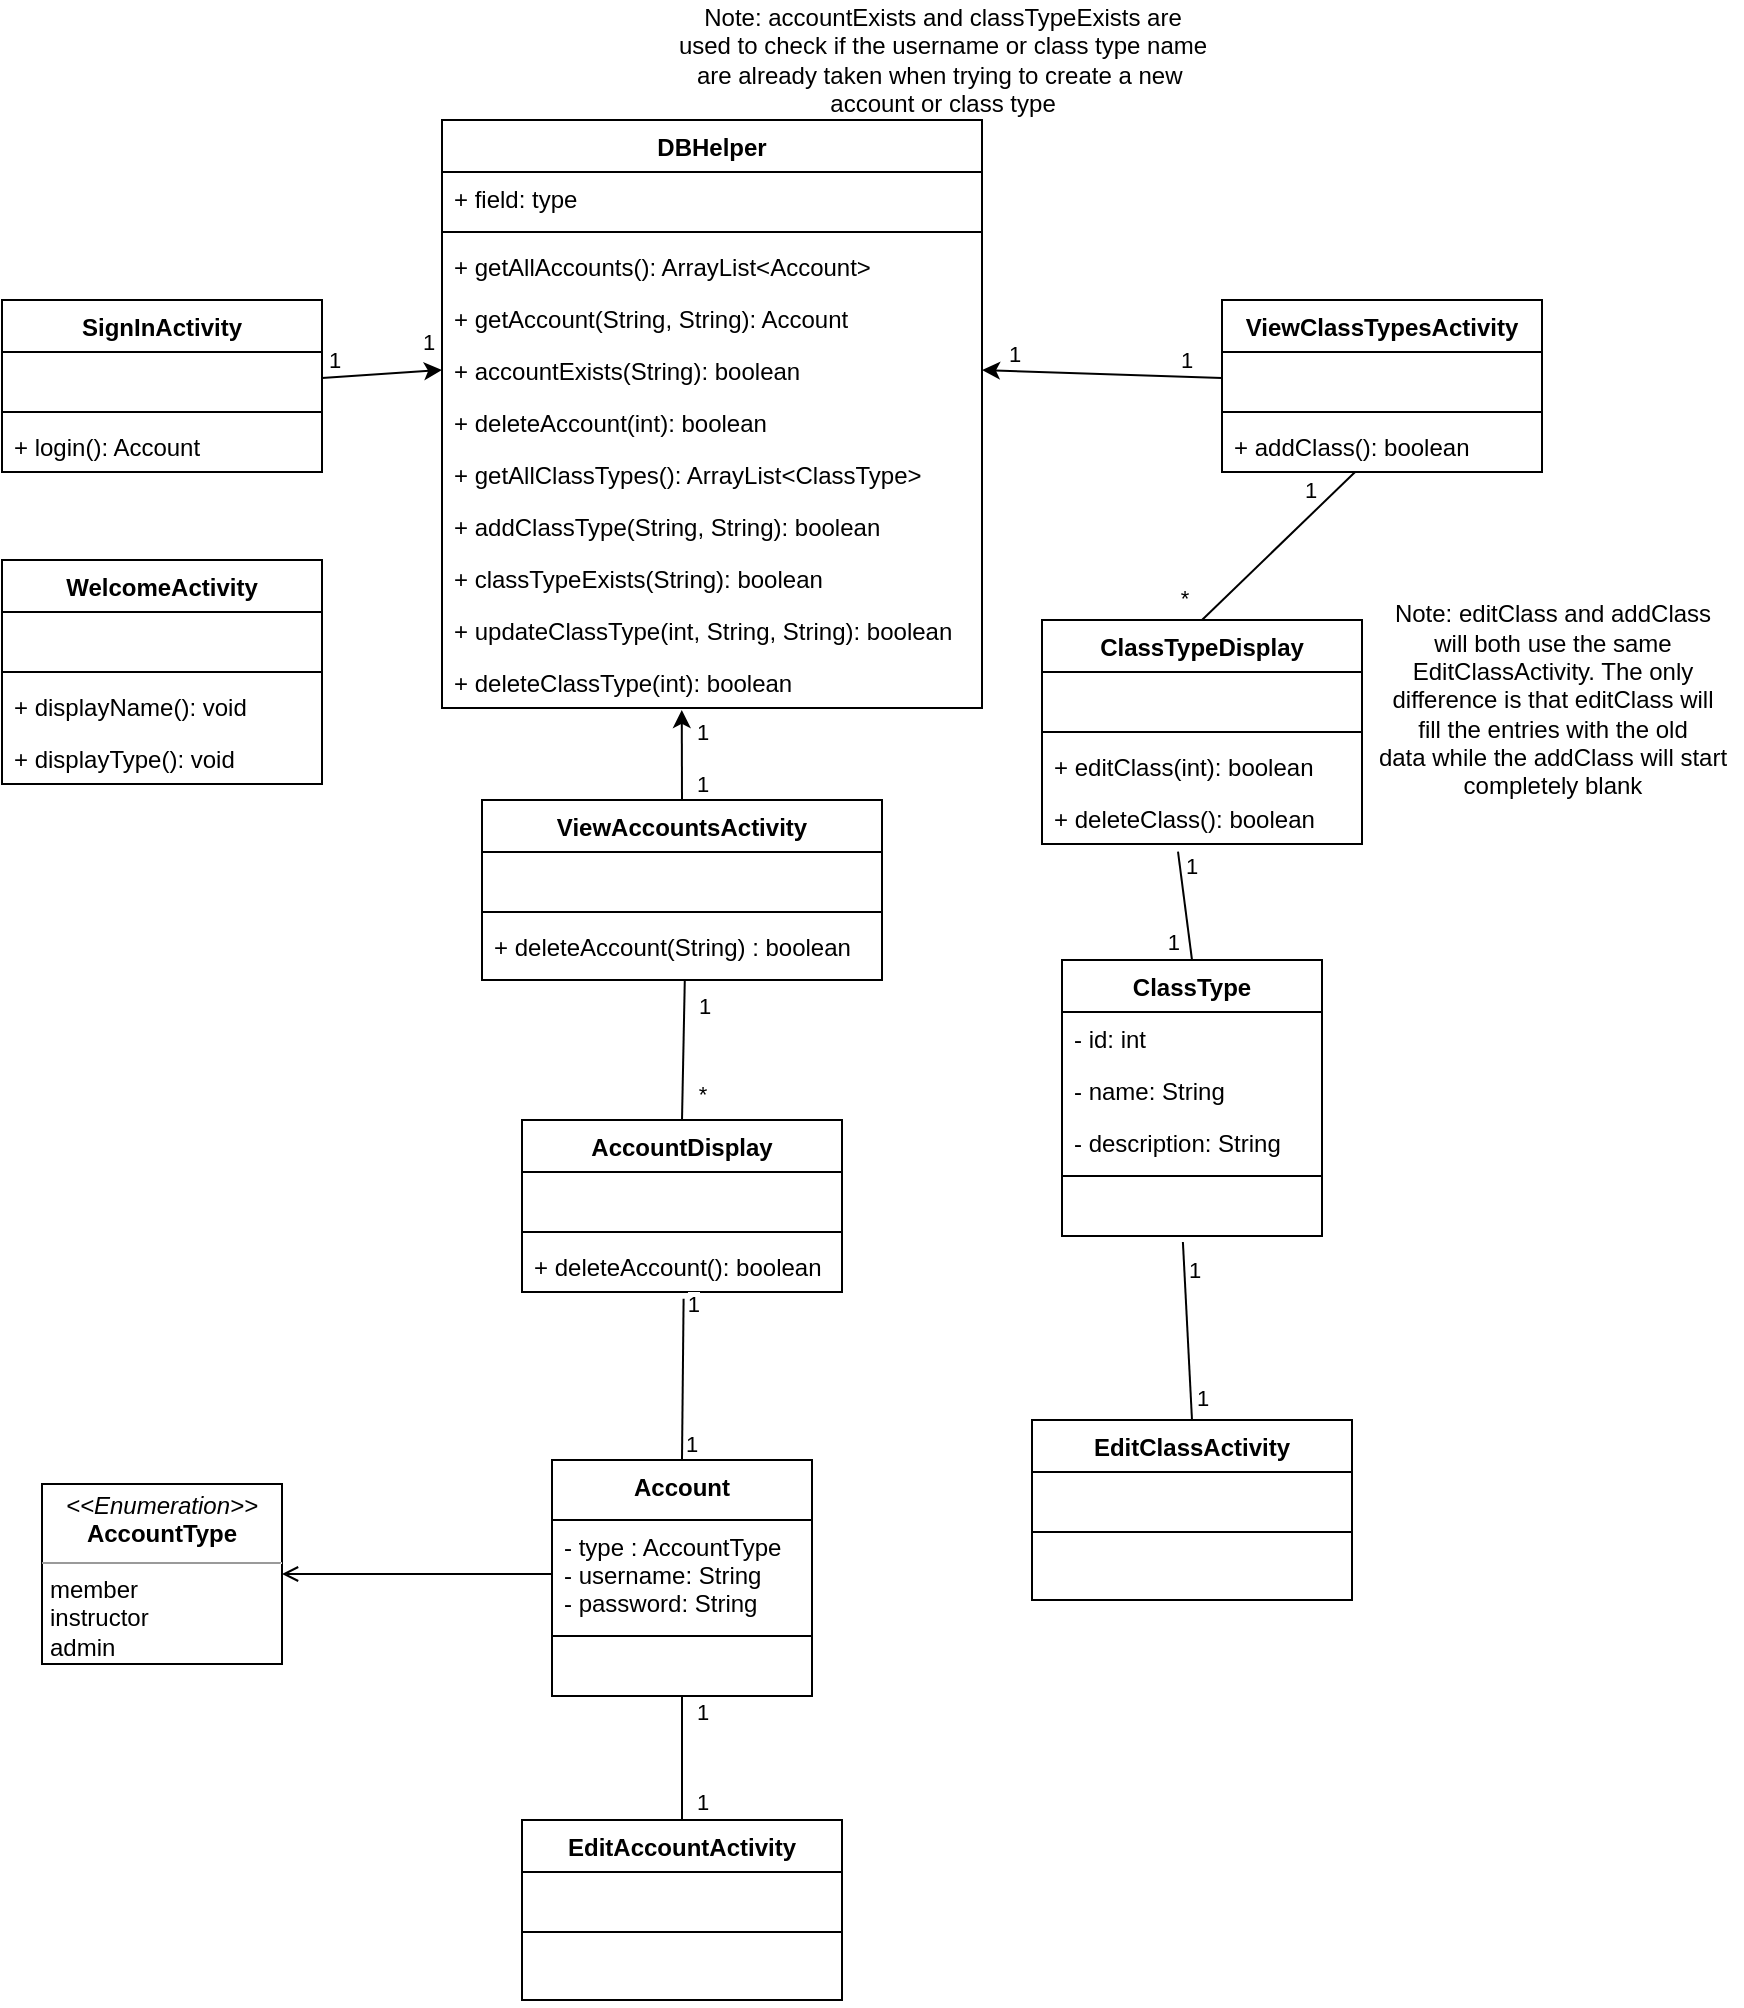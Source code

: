 <mxfile version="15.5.4" type="github">
  <diagram id="r9LukguNuFY0iW474rzD" name="Page-1">
    <mxGraphModel dx="1038" dy="1679" grid="1" gridSize="10" guides="1" tooltips="1" connect="1" arrows="1" fold="1" page="1" pageScale="1" pageWidth="850" pageHeight="1100" math="0" shadow="0">
      <root>
        <mxCell id="0" />
        <mxCell id="1" parent="0" />
        <mxCell id="RkOxDRKPPJf_A49z4Q3d-48" style="rounded=0;orthogonalLoop=1;jettySize=auto;html=1;entryX=0.507;entryY=0.995;entryDx=0;entryDy=0;entryPerimeter=0;endArrow=none;endFill=0;exitX=0.5;exitY=0;exitDx=0;exitDy=0;" parent="1" source="HtyGWESkqgLn1CQG-xKY-3" target="RkOxDRKPPJf_A49z4Q3d-16" edge="1">
          <mxGeometry relative="1" as="geometry">
            <mxPoint x="430" y="410" as="sourcePoint" />
          </mxGeometry>
        </mxCell>
        <mxCell id="RkOxDRKPPJf_A49z4Q3d-49" value="1" style="edgeLabel;html=1;align=center;verticalAlign=middle;resizable=0;points=[];" parent="RkOxDRKPPJf_A49z4Q3d-48" vertex="1" connectable="0">
          <mxGeometry x="0.819" relative="1" as="geometry">
            <mxPoint x="9" y="7" as="offset" />
          </mxGeometry>
        </mxCell>
        <mxCell id="RkOxDRKPPJf_A49z4Q3d-50" value="*" style="edgeLabel;html=1;align=center;verticalAlign=middle;resizable=0;points=[];" parent="RkOxDRKPPJf_A49z4Q3d-48" vertex="1" connectable="0">
          <mxGeometry x="-0.62" relative="1" as="geometry">
            <mxPoint x="9" as="offset" />
          </mxGeometry>
        </mxCell>
        <mxCell id="RkOxDRKPPJf_A49z4Q3d-51" style="rounded=0;orthogonalLoop=1;jettySize=auto;html=1;exitX=0.5;exitY=1;exitDx=0;exitDy=0;entryX=0.5;entryY=0;entryDx=0;entryDy=0;endArrow=none;endFill=0;" parent="1" source="3oLsSBeNxXqcnnfzkrJS-5" target="RkOxDRKPPJf_A49z4Q3d-29" edge="1">
          <mxGeometry relative="1" as="geometry" />
        </mxCell>
        <mxCell id="RkOxDRKPPJf_A49z4Q3d-52" value="1" style="edgeLabel;html=1;align=center;verticalAlign=middle;resizable=0;points=[];" parent="RkOxDRKPPJf_A49z4Q3d-51" vertex="1" connectable="0">
          <mxGeometry x="-0.753" y="-1" relative="1" as="geometry">
            <mxPoint x="11" as="offset" />
          </mxGeometry>
        </mxCell>
        <mxCell id="RkOxDRKPPJf_A49z4Q3d-53" value="1" style="edgeLabel;html=1;align=center;verticalAlign=middle;resizable=0;points=[];" parent="RkOxDRKPPJf_A49z4Q3d-51" vertex="1" connectable="0">
          <mxGeometry x="0.716" relative="1" as="geometry">
            <mxPoint x="10" as="offset" />
          </mxGeometry>
        </mxCell>
        <mxCell id="3oLsSBeNxXqcnnfzkrJS-5" value="Account" style="swimlane;fontStyle=1;align=center;verticalAlign=top;childLayout=stackLayout;horizontal=1;startSize=30;horizontalStack=0;resizeParent=1;resizeParentMax=0;resizeLast=0;collapsible=1;marginBottom=0;" parent="1" vertex="1">
          <mxGeometry x="305" y="610" width="130" height="118" as="geometry" />
        </mxCell>
        <mxCell id="3oLsSBeNxXqcnnfzkrJS-6" value="- type : AccountType&#xa;- username: String&#xa;- password: String" style="text;strokeColor=none;fillColor=none;align=left;verticalAlign=top;spacingLeft=4;spacingRight=4;overflow=hidden;rotatable=0;points=[[0,0.5],[1,0.5]];portConstraint=eastwest;" parent="3oLsSBeNxXqcnnfzkrJS-5" vertex="1">
          <mxGeometry y="30" width="130" height="54" as="geometry" />
        </mxCell>
        <mxCell id="3oLsSBeNxXqcnnfzkrJS-7" value="" style="line;strokeWidth=1;fillColor=none;align=left;verticalAlign=middle;spacingTop=-1;spacingLeft=3;spacingRight=3;rotatable=0;labelPosition=right;points=[];portConstraint=eastwest;" parent="3oLsSBeNxXqcnnfzkrJS-5" vertex="1">
          <mxGeometry y="84" width="130" height="8" as="geometry" />
        </mxCell>
        <mxCell id="3oLsSBeNxXqcnnfzkrJS-8" value=" " style="text;strokeColor=none;fillColor=none;align=left;verticalAlign=top;spacingLeft=4;spacingRight=4;overflow=hidden;rotatable=0;points=[[0,0.5],[1,0.5]];portConstraint=eastwest;" parent="3oLsSBeNxXqcnnfzkrJS-5" vertex="1">
          <mxGeometry y="92" width="130" height="26" as="geometry" />
        </mxCell>
        <mxCell id="3oLsSBeNxXqcnnfzkrJS-14" value="&lt;p style=&quot;margin: 0px ; margin-top: 4px ; text-align: center&quot;&gt;&lt;i&gt;&amp;lt;&amp;lt;Enumeration&amp;gt;&amp;gt;&lt;/i&gt;&lt;br&gt;&lt;b&gt;AccountType&lt;/b&gt;&lt;/p&gt;&lt;hr size=&quot;1&quot;&gt;&lt;p style=&quot;margin: 0px ; margin-left: 4px&quot;&gt;member&lt;/p&gt;&lt;p style=&quot;margin: 0px ; margin-left: 4px&quot;&gt;instructor&lt;/p&gt;&lt;p style=&quot;margin: 0px ; margin-left: 4px&quot;&gt;admin&lt;/p&gt;" style="verticalAlign=top;align=left;overflow=fill;fontSize=12;fontFamily=Helvetica;html=1;" parent="1" vertex="1">
          <mxGeometry x="50" y="622" width="120" height="90" as="geometry" />
        </mxCell>
        <mxCell id="3oLsSBeNxXqcnnfzkrJS-19" value="" style="endArrow=open;html=1;rounded=0;entryX=1;entryY=0.5;entryDx=0;entryDy=0;exitX=0;exitY=0.5;exitDx=0;exitDy=0;endFill=0;" parent="1" source="3oLsSBeNxXqcnnfzkrJS-6" target="3oLsSBeNxXqcnnfzkrJS-14" edge="1">
          <mxGeometry relative="1" as="geometry">
            <mxPoint x="635" y="180" as="sourcePoint" />
            <mxPoint x="730" y="300" as="targetPoint" />
          </mxGeometry>
        </mxCell>
        <mxCell id="RkOxDRKPPJf_A49z4Q3d-1" value="SignInActivity" style="swimlane;fontStyle=1;align=center;verticalAlign=top;childLayout=stackLayout;horizontal=1;startSize=26;horizontalStack=0;resizeParent=1;resizeParentMax=0;resizeLast=0;collapsible=1;marginBottom=0;" parent="1" vertex="1">
          <mxGeometry x="30" y="30" width="160" height="86" as="geometry" />
        </mxCell>
        <mxCell id="RkOxDRKPPJf_A49z4Q3d-2" value=" " style="text;strokeColor=none;fillColor=none;align=left;verticalAlign=top;spacingLeft=4;spacingRight=4;overflow=hidden;rotatable=0;points=[[0,0.5],[1,0.5]];portConstraint=eastwest;" parent="RkOxDRKPPJf_A49z4Q3d-1" vertex="1">
          <mxGeometry y="26" width="160" height="26" as="geometry" />
        </mxCell>
        <mxCell id="RkOxDRKPPJf_A49z4Q3d-3" value="" style="line;strokeWidth=1;fillColor=none;align=left;verticalAlign=middle;spacingTop=-1;spacingLeft=3;spacingRight=3;rotatable=0;labelPosition=right;points=[];portConstraint=eastwest;" parent="RkOxDRKPPJf_A49z4Q3d-1" vertex="1">
          <mxGeometry y="52" width="160" height="8" as="geometry" />
        </mxCell>
        <mxCell id="RkOxDRKPPJf_A49z4Q3d-4" value="+ login(): Account" style="text;strokeColor=none;fillColor=none;align=left;verticalAlign=top;spacingLeft=4;spacingRight=4;overflow=hidden;rotatable=0;points=[[0,0.5],[1,0.5]];portConstraint=eastwest;" parent="RkOxDRKPPJf_A49z4Q3d-1" vertex="1">
          <mxGeometry y="60" width="160" height="26" as="geometry" />
        </mxCell>
        <mxCell id="RkOxDRKPPJf_A49z4Q3d-5" value="WelcomeActivity" style="swimlane;fontStyle=1;align=center;verticalAlign=top;childLayout=stackLayout;horizontal=1;startSize=26;horizontalStack=0;resizeParent=1;resizeParentMax=0;resizeLast=0;collapsible=1;marginBottom=0;" parent="1" vertex="1">
          <mxGeometry x="30" y="160" width="160" height="112" as="geometry" />
        </mxCell>
        <mxCell id="RkOxDRKPPJf_A49z4Q3d-6" value=" " style="text;strokeColor=none;fillColor=none;align=left;verticalAlign=top;spacingLeft=4;spacingRight=4;overflow=hidden;rotatable=0;points=[[0,0.5],[1,0.5]];portConstraint=eastwest;" parent="RkOxDRKPPJf_A49z4Q3d-5" vertex="1">
          <mxGeometry y="26" width="160" height="26" as="geometry" />
        </mxCell>
        <mxCell id="RkOxDRKPPJf_A49z4Q3d-7" value="" style="line;strokeWidth=1;fillColor=none;align=left;verticalAlign=middle;spacingTop=-1;spacingLeft=3;spacingRight=3;rotatable=0;labelPosition=right;points=[];portConstraint=eastwest;" parent="RkOxDRKPPJf_A49z4Q3d-5" vertex="1">
          <mxGeometry y="52" width="160" height="8" as="geometry" />
        </mxCell>
        <mxCell id="RkOxDRKPPJf_A49z4Q3d-8" value="+ displayName(): void" style="text;strokeColor=none;fillColor=none;align=left;verticalAlign=top;spacingLeft=4;spacingRight=4;overflow=hidden;rotatable=0;points=[[0,0.5],[1,0.5]];portConstraint=eastwest;" parent="RkOxDRKPPJf_A49z4Q3d-5" vertex="1">
          <mxGeometry y="60" width="160" height="26" as="geometry" />
        </mxCell>
        <mxCell id="HtyGWESkqgLn1CQG-xKY-2" value="+ displayType(): void" style="text;strokeColor=none;fillColor=none;align=left;verticalAlign=top;spacingLeft=4;spacingRight=4;overflow=hidden;rotatable=0;points=[[0,0.5],[1,0.5]];portConstraint=eastwest;" vertex="1" parent="RkOxDRKPPJf_A49z4Q3d-5">
          <mxGeometry y="86" width="160" height="26" as="geometry" />
        </mxCell>
        <mxCell id="RkOxDRKPPJf_A49z4Q3d-45" style="rounded=0;orthogonalLoop=1;jettySize=auto;html=1;exitX=0.5;exitY=0;exitDx=0;exitDy=0;endArrow=classic;endFill=1;entryX=0.444;entryY=1.038;entryDx=0;entryDy=0;entryPerimeter=0;startArrow=none;startFill=0;" parent="1" source="RkOxDRKPPJf_A49z4Q3d-13" target="o8Nzl6iw8NaL7pZO_aFK-13" edge="1">
          <mxGeometry relative="1" as="geometry">
            <mxPoint x="370" y="260" as="targetPoint" />
          </mxGeometry>
        </mxCell>
        <mxCell id="RkOxDRKPPJf_A49z4Q3d-46" value="1" style="edgeLabel;html=1;align=center;verticalAlign=middle;resizable=0;points=[];" parent="RkOxDRKPPJf_A49z4Q3d-45" vertex="1" connectable="0">
          <mxGeometry x="0.728" relative="1" as="geometry">
            <mxPoint x="10" y="5" as="offset" />
          </mxGeometry>
        </mxCell>
        <mxCell id="RkOxDRKPPJf_A49z4Q3d-47" value="1" style="edgeLabel;html=1;align=center;verticalAlign=middle;resizable=0;points=[];" parent="RkOxDRKPPJf_A49z4Q3d-45" vertex="1" connectable="0">
          <mxGeometry x="-0.642" relative="1" as="geometry">
            <mxPoint x="10" as="offset" />
          </mxGeometry>
        </mxCell>
        <mxCell id="RkOxDRKPPJf_A49z4Q3d-13" value="ViewAccountsActivity" style="swimlane;fontStyle=1;align=center;verticalAlign=top;childLayout=stackLayout;horizontal=1;startSize=26;horizontalStack=0;resizeParent=1;resizeParentMax=0;resizeLast=0;collapsible=1;marginBottom=0;" parent="1" vertex="1">
          <mxGeometry x="270" y="280" width="200" height="90" as="geometry" />
        </mxCell>
        <mxCell id="RkOxDRKPPJf_A49z4Q3d-14" value=" " style="text;strokeColor=none;fillColor=none;align=left;verticalAlign=top;spacingLeft=4;spacingRight=4;overflow=hidden;rotatable=0;points=[[0,0.5],[1,0.5]];portConstraint=eastwest;" parent="RkOxDRKPPJf_A49z4Q3d-13" vertex="1">
          <mxGeometry y="26" width="200" height="26" as="geometry" />
        </mxCell>
        <mxCell id="RkOxDRKPPJf_A49z4Q3d-15" value="" style="line;strokeWidth=1;fillColor=none;align=left;verticalAlign=middle;spacingTop=-1;spacingLeft=3;spacingRight=3;rotatable=0;labelPosition=right;points=[];portConstraint=eastwest;" parent="RkOxDRKPPJf_A49z4Q3d-13" vertex="1">
          <mxGeometry y="52" width="200" height="8" as="geometry" />
        </mxCell>
        <mxCell id="RkOxDRKPPJf_A49z4Q3d-16" value="+ deleteAccount(String) : boolean " style="text;strokeColor=none;fillColor=none;align=left;verticalAlign=top;spacingLeft=4;spacingRight=4;overflow=hidden;rotatable=0;points=[[0,0.5],[1,0.5]];portConstraint=eastwest;spacingTop=0;spacingBottom=0;spacing=2;" parent="RkOxDRKPPJf_A49z4Q3d-13" vertex="1">
          <mxGeometry y="60" width="200" height="30" as="geometry" />
        </mxCell>
        <mxCell id="RkOxDRKPPJf_A49z4Q3d-39" style="rounded=0;orthogonalLoop=1;jettySize=auto;html=1;exitX=0.5;exitY=0;exitDx=0;exitDy=0;endArrow=none;endFill=0;" parent="1" source="HtyGWESkqgLn1CQG-xKY-10" target="o8Nzl6iw8NaL7pZO_aFK-20" edge="1">
          <mxGeometry relative="1" as="geometry">
            <mxPoint x="615" y="220" as="sourcePoint" />
            <mxPoint x="720" y="190" as="targetPoint" />
          </mxGeometry>
        </mxCell>
        <mxCell id="RkOxDRKPPJf_A49z4Q3d-40" value="1" style="edgeLabel;html=1;align=center;verticalAlign=middle;resizable=0;points=[];" parent="RkOxDRKPPJf_A49z4Q3d-39" vertex="1" connectable="0">
          <mxGeometry x="0.777" relative="1" as="geometry">
            <mxPoint x="-14" as="offset" />
          </mxGeometry>
        </mxCell>
        <mxCell id="RkOxDRKPPJf_A49z4Q3d-41" value="*" style="edgeLabel;html=1;align=center;verticalAlign=middle;resizable=0;points=[];" parent="RkOxDRKPPJf_A49z4Q3d-39" vertex="1" connectable="0">
          <mxGeometry x="-0.735" relative="1" as="geometry">
            <mxPoint x="-19" y="-2" as="offset" />
          </mxGeometry>
        </mxCell>
        <mxCell id="RkOxDRKPPJf_A49z4Q3d-42" style="rounded=0;orthogonalLoop=1;jettySize=auto;html=1;exitX=0.5;exitY=0;exitDx=0;exitDy=0;endArrow=none;endFill=0;entryX=0.465;entryY=1.115;entryDx=0;entryDy=0;entryPerimeter=0;" parent="1" source="RkOxDRKPPJf_A49z4Q3d-25" target="o8Nzl6iw8NaL7pZO_aFK-26" edge="1">
          <mxGeometry relative="1" as="geometry">
            <mxPoint x="550" y="429" as="targetPoint" />
          </mxGeometry>
        </mxCell>
        <mxCell id="RkOxDRKPPJf_A49z4Q3d-43" value="1" style="edgeLabel;html=1;align=center;verticalAlign=middle;resizable=0;points=[];" parent="RkOxDRKPPJf_A49z4Q3d-42" vertex="1" connectable="0">
          <mxGeometry x="0.777" relative="1" as="geometry">
            <mxPoint x="5" y="4" as="offset" />
          </mxGeometry>
        </mxCell>
        <mxCell id="RkOxDRKPPJf_A49z4Q3d-44" value="1" style="edgeLabel;html=1;align=center;verticalAlign=middle;resizable=0;points=[];" parent="RkOxDRKPPJf_A49z4Q3d-42" vertex="1" connectable="0">
          <mxGeometry x="-0.81" relative="1" as="geometry">
            <mxPoint x="5" y="-3" as="offset" />
          </mxGeometry>
        </mxCell>
        <mxCell id="RkOxDRKPPJf_A49z4Q3d-25" value="EditClassActivity" style="swimlane;fontStyle=1;align=center;verticalAlign=top;childLayout=stackLayout;horizontal=1;startSize=26;horizontalStack=0;resizeParent=1;resizeParentMax=0;resizeLast=0;collapsible=1;marginBottom=0;" parent="1" vertex="1">
          <mxGeometry x="545" y="590" width="160" height="90" as="geometry" />
        </mxCell>
        <mxCell id="RkOxDRKPPJf_A49z4Q3d-26" value=" " style="text;strokeColor=none;fillColor=none;align=left;verticalAlign=top;spacingLeft=4;spacingRight=4;overflow=hidden;rotatable=0;points=[[0,0.5],[1,0.5]];portConstraint=eastwest;" parent="RkOxDRKPPJf_A49z4Q3d-25" vertex="1">
          <mxGeometry y="26" width="160" height="26" as="geometry" />
        </mxCell>
        <mxCell id="RkOxDRKPPJf_A49z4Q3d-27" value="" style="line;strokeWidth=1;fillColor=none;align=left;verticalAlign=middle;spacingTop=-1;spacingLeft=3;spacingRight=3;rotatable=0;labelPosition=right;points=[];portConstraint=eastwest;" parent="RkOxDRKPPJf_A49z4Q3d-25" vertex="1">
          <mxGeometry y="52" width="160" height="8" as="geometry" />
        </mxCell>
        <mxCell id="RkOxDRKPPJf_A49z4Q3d-28" value=" " style="text;strokeColor=none;fillColor=none;align=left;verticalAlign=top;spacingLeft=4;spacingRight=4;overflow=hidden;rotatable=0;points=[[0,0.5],[1,0.5]];portConstraint=eastwest;spacingTop=0;spacingBottom=0;spacing=2;" parent="RkOxDRKPPJf_A49z4Q3d-25" vertex="1">
          <mxGeometry y="60" width="160" height="30" as="geometry" />
        </mxCell>
        <mxCell id="RkOxDRKPPJf_A49z4Q3d-29" value="EditAccountActivity" style="swimlane;fontStyle=1;align=center;verticalAlign=top;childLayout=stackLayout;horizontal=1;startSize=26;horizontalStack=0;resizeParent=1;resizeParentMax=0;resizeLast=0;collapsible=1;marginBottom=0;" parent="1" vertex="1">
          <mxGeometry x="290" y="790" width="160" height="90" as="geometry" />
        </mxCell>
        <mxCell id="RkOxDRKPPJf_A49z4Q3d-30" value=" " style="text;strokeColor=none;fillColor=none;align=left;verticalAlign=top;spacingLeft=4;spacingRight=4;overflow=hidden;rotatable=0;points=[[0,0.5],[1,0.5]];portConstraint=eastwest;" parent="RkOxDRKPPJf_A49z4Q3d-29" vertex="1">
          <mxGeometry y="26" width="160" height="26" as="geometry" />
        </mxCell>
        <mxCell id="RkOxDRKPPJf_A49z4Q3d-31" value="" style="line;strokeWidth=1;fillColor=none;align=left;verticalAlign=middle;spacingTop=-1;spacingLeft=3;spacingRight=3;rotatable=0;labelPosition=right;points=[];portConstraint=eastwest;" parent="RkOxDRKPPJf_A49z4Q3d-29" vertex="1">
          <mxGeometry y="52" width="160" height="8" as="geometry" />
        </mxCell>
        <mxCell id="RkOxDRKPPJf_A49z4Q3d-32" value=" " style="text;strokeColor=none;fillColor=none;align=left;verticalAlign=top;spacingLeft=4;spacingRight=4;overflow=hidden;rotatable=0;points=[[0,0.5],[1,0.5]];portConstraint=eastwest;spacingTop=0;spacingBottom=0;spacing=2;" parent="RkOxDRKPPJf_A49z4Q3d-29" vertex="1">
          <mxGeometry y="60" width="160" height="30" as="geometry" />
        </mxCell>
        <mxCell id="RkOxDRKPPJf_A49z4Q3d-33" style="rounded=0;orthogonalLoop=1;jettySize=auto;html=1;entryX=1;entryY=0.5;entryDx=0;entryDy=0;endArrow=none;endFill=0;exitX=0;exitY=0.5;exitDx=0;exitDy=0;startArrow=classic;startFill=1;" parent="1" source="gc_yiq8LThhwNCrNtD84-1" target="RkOxDRKPPJf_A49z4Q3d-2" edge="1">
          <mxGeometry relative="1" as="geometry">
            <mxPoint x="230" y="100" as="sourcePoint" />
          </mxGeometry>
        </mxCell>
        <mxCell id="RkOxDRKPPJf_A49z4Q3d-34" value="1" style="edgeLabel;html=1;align=center;verticalAlign=middle;resizable=0;points=[];" parent="RkOxDRKPPJf_A49z4Q3d-33" vertex="1" connectable="0">
          <mxGeometry x="0.811" relative="1" as="geometry">
            <mxPoint y="-9" as="offset" />
          </mxGeometry>
        </mxCell>
        <mxCell id="RkOxDRKPPJf_A49z4Q3d-35" value="1" style="edgeLabel;html=1;align=center;verticalAlign=middle;resizable=0;points=[];" parent="RkOxDRKPPJf_A49z4Q3d-33" vertex="1" connectable="0">
          <mxGeometry x="-0.767" y="-1" relative="1" as="geometry">
            <mxPoint y="-14" as="offset" />
          </mxGeometry>
        </mxCell>
        <mxCell id="RkOxDRKPPJf_A49z4Q3d-36" style="rounded=0;orthogonalLoop=1;jettySize=auto;html=1;entryX=0;entryY=0.5;entryDx=0;entryDy=0;endArrow=none;endFill=0;exitX=1;exitY=0.5;exitDx=0;exitDy=0;startArrow=classic;startFill=1;" parent="1" source="gc_yiq8LThhwNCrNtD84-1" target="o8Nzl6iw8NaL7pZO_aFK-16" edge="1">
          <mxGeometry relative="1" as="geometry">
            <mxPoint x="510" y="130" as="sourcePoint" />
            <mxPoint x="620" y="9" as="targetPoint" />
          </mxGeometry>
        </mxCell>
        <mxCell id="RkOxDRKPPJf_A49z4Q3d-37" value="1" style="edgeLabel;html=1;align=center;verticalAlign=middle;resizable=0;points=[];" parent="RkOxDRKPPJf_A49z4Q3d-36" vertex="1" connectable="0">
          <mxGeometry x="-0.74" relative="1" as="geometry">
            <mxPoint y="-9" as="offset" />
          </mxGeometry>
        </mxCell>
        <mxCell id="RkOxDRKPPJf_A49z4Q3d-38" value="1" style="edgeLabel;html=1;align=center;verticalAlign=middle;resizable=0;points=[];" parent="RkOxDRKPPJf_A49z4Q3d-36" vertex="1" connectable="0">
          <mxGeometry x="0.701" relative="1" as="geometry">
            <mxPoint y="-9" as="offset" />
          </mxGeometry>
        </mxCell>
        <mxCell id="o8Nzl6iw8NaL7pZO_aFK-4" value="DBHelper" style="swimlane;fontStyle=1;align=center;verticalAlign=top;childLayout=stackLayout;horizontal=1;startSize=26;horizontalStack=0;resizeParent=1;resizeParentMax=0;resizeLast=0;collapsible=1;marginBottom=0;" parent="1" vertex="1">
          <mxGeometry x="250" y="-60" width="270" height="294" as="geometry" />
        </mxCell>
        <mxCell id="o8Nzl6iw8NaL7pZO_aFK-5" value="+ field: type" style="text;strokeColor=none;fillColor=none;align=left;verticalAlign=top;spacingLeft=4;spacingRight=4;overflow=hidden;rotatable=0;points=[[0,0.5],[1,0.5]];portConstraint=eastwest;" parent="o8Nzl6iw8NaL7pZO_aFK-4" vertex="1">
          <mxGeometry y="26" width="270" height="26" as="geometry" />
        </mxCell>
        <mxCell id="o8Nzl6iw8NaL7pZO_aFK-6" value="" style="line;strokeWidth=1;fillColor=none;align=left;verticalAlign=middle;spacingTop=-1;spacingLeft=3;spacingRight=3;rotatable=0;labelPosition=right;points=[];portConstraint=eastwest;" parent="o8Nzl6iw8NaL7pZO_aFK-4" vertex="1">
          <mxGeometry y="52" width="270" height="8" as="geometry" />
        </mxCell>
        <mxCell id="o8Nzl6iw8NaL7pZO_aFK-7" value="+ getAllAccounts(): ArrayList&lt;Account&gt;" style="text;strokeColor=none;fillColor=none;align=left;verticalAlign=top;spacingLeft=4;spacingRight=4;overflow=hidden;rotatable=0;points=[[0,0.5],[1,0.5]];portConstraint=eastwest;" parent="o8Nzl6iw8NaL7pZO_aFK-4" vertex="1">
          <mxGeometry y="60" width="270" height="26" as="geometry" />
        </mxCell>
        <mxCell id="o8Nzl6iw8NaL7pZO_aFK-8" value="+ getAccount(String, String): Account" style="text;strokeColor=none;fillColor=none;align=left;verticalAlign=top;spacingLeft=4;spacingRight=4;overflow=hidden;rotatable=0;points=[[0,0.5],[1,0.5]];portConstraint=eastwest;" parent="o8Nzl6iw8NaL7pZO_aFK-4" vertex="1">
          <mxGeometry y="86" width="270" height="26" as="geometry" />
        </mxCell>
        <mxCell id="gc_yiq8LThhwNCrNtD84-1" value="+ accountExists(String): boolean" style="text;strokeColor=none;fillColor=none;align=left;verticalAlign=top;spacingLeft=4;spacingRight=4;overflow=hidden;rotatable=0;points=[[0,0.5],[1,0.5]];portConstraint=eastwest;" parent="o8Nzl6iw8NaL7pZO_aFK-4" vertex="1">
          <mxGeometry y="112" width="270" height="26" as="geometry" />
        </mxCell>
        <mxCell id="o8Nzl6iw8NaL7pZO_aFK-9" value="+ deleteAccount(int): boolean" style="text;strokeColor=none;fillColor=none;align=left;verticalAlign=top;spacingLeft=4;spacingRight=4;overflow=hidden;rotatable=0;points=[[0,0.5],[1,0.5]];portConstraint=eastwest;" parent="o8Nzl6iw8NaL7pZO_aFK-4" vertex="1">
          <mxGeometry y="138" width="270" height="26" as="geometry" />
        </mxCell>
        <mxCell id="o8Nzl6iw8NaL7pZO_aFK-10" value="+ getAllClassTypes(): ArrayList&lt;ClassType&gt;" style="text;strokeColor=none;fillColor=none;align=left;verticalAlign=top;spacingLeft=4;spacingRight=4;overflow=hidden;rotatable=0;points=[[0,0.5],[1,0.5]];portConstraint=eastwest;" parent="o8Nzl6iw8NaL7pZO_aFK-4" vertex="1">
          <mxGeometry y="164" width="270" height="26" as="geometry" />
        </mxCell>
        <mxCell id="o8Nzl6iw8NaL7pZO_aFK-11" value="+ addClassType(String, String): boolean" style="text;strokeColor=none;fillColor=none;align=left;verticalAlign=top;spacingLeft=4;spacingRight=4;overflow=hidden;rotatable=0;points=[[0,0.5],[1,0.5]];portConstraint=eastwest;" parent="o8Nzl6iw8NaL7pZO_aFK-4" vertex="1">
          <mxGeometry y="190" width="270" height="26" as="geometry" />
        </mxCell>
        <mxCell id="gc_yiq8LThhwNCrNtD84-2" value="+ classTypeExists(String): boolean" style="text;strokeColor=none;fillColor=none;align=left;verticalAlign=top;spacingLeft=4;spacingRight=4;overflow=hidden;rotatable=0;points=[[0,0.5],[1,0.5]];portConstraint=eastwest;" parent="o8Nzl6iw8NaL7pZO_aFK-4" vertex="1">
          <mxGeometry y="216" width="270" height="26" as="geometry" />
        </mxCell>
        <mxCell id="o8Nzl6iw8NaL7pZO_aFK-12" value="+ updateClassType(int, String, String): boolean" style="text;strokeColor=none;fillColor=none;align=left;verticalAlign=top;spacingLeft=4;spacingRight=4;overflow=hidden;rotatable=0;points=[[0,0.5],[1,0.5]];portConstraint=eastwest;" parent="o8Nzl6iw8NaL7pZO_aFK-4" vertex="1">
          <mxGeometry y="242" width="270" height="26" as="geometry" />
        </mxCell>
        <mxCell id="o8Nzl6iw8NaL7pZO_aFK-13" value="+ deleteClassType(int): boolean" style="text;strokeColor=none;fillColor=none;align=left;verticalAlign=top;spacingLeft=4;spacingRight=4;overflow=hidden;rotatable=0;points=[[0,0.5],[1,0.5]];portConstraint=eastwest;" parent="o8Nzl6iw8NaL7pZO_aFK-4" vertex="1">
          <mxGeometry y="268" width="270" height="26" as="geometry" />
        </mxCell>
        <mxCell id="o8Nzl6iw8NaL7pZO_aFK-15" value="ViewClassTypesActivity" style="swimlane;fontStyle=1;align=center;verticalAlign=top;childLayout=stackLayout;horizontal=1;startSize=26;horizontalStack=0;resizeParent=1;resizeParentMax=0;resizeLast=0;collapsible=1;marginBottom=0;" parent="1" vertex="1">
          <mxGeometry x="640" y="30" width="160" height="86" as="geometry" />
        </mxCell>
        <mxCell id="o8Nzl6iw8NaL7pZO_aFK-16" value=" " style="text;strokeColor=none;fillColor=none;align=left;verticalAlign=top;spacingLeft=4;spacingRight=4;overflow=hidden;rotatable=0;points=[[0,0.5],[1,0.5]];portConstraint=eastwest;" parent="o8Nzl6iw8NaL7pZO_aFK-15" vertex="1">
          <mxGeometry y="26" width="160" height="26" as="geometry" />
        </mxCell>
        <mxCell id="o8Nzl6iw8NaL7pZO_aFK-17" value="" style="line;strokeWidth=1;fillColor=none;align=left;verticalAlign=middle;spacingTop=-1;spacingLeft=3;spacingRight=3;rotatable=0;labelPosition=right;points=[];portConstraint=eastwest;" parent="o8Nzl6iw8NaL7pZO_aFK-15" vertex="1">
          <mxGeometry y="52" width="160" height="8" as="geometry" />
        </mxCell>
        <mxCell id="o8Nzl6iw8NaL7pZO_aFK-20" value="+ addClass(): boolean" style="text;strokeColor=none;fillColor=none;align=left;verticalAlign=top;spacingLeft=4;spacingRight=4;overflow=hidden;rotatable=0;points=[[0,0.5],[1,0.5]];portConstraint=eastwest;" parent="o8Nzl6iw8NaL7pZO_aFK-15" vertex="1">
          <mxGeometry y="60" width="160" height="26" as="geometry" />
        </mxCell>
        <mxCell id="o8Nzl6iw8NaL7pZO_aFK-22" value="Note: editClass and addClass&lt;br&gt;will both use the same&lt;br&gt;EditClassActivity. The only&lt;br&gt;difference is that editClass will&lt;br&gt;fill the entries with the old&lt;br&gt;data while the addClass will start&lt;br&gt;completely blank" style="text;html=1;align=center;verticalAlign=middle;resizable=0;points=[];autosize=1;strokeColor=none;fillColor=none;" parent="1" vertex="1">
          <mxGeometry x="710" y="180" width="190" height="100" as="geometry" />
        </mxCell>
        <mxCell id="o8Nzl6iw8NaL7pZO_aFK-23" value="ClassType" style="swimlane;fontStyle=1;align=center;verticalAlign=top;childLayout=stackLayout;horizontal=1;startSize=26;horizontalStack=0;resizeParent=1;resizeParentMax=0;resizeLast=0;collapsible=1;marginBottom=0;" parent="1" vertex="1">
          <mxGeometry x="560" y="360" width="130" height="138" as="geometry" />
        </mxCell>
        <mxCell id="o8Nzl6iw8NaL7pZO_aFK-24" value="- id: int" style="text;strokeColor=none;fillColor=none;align=left;verticalAlign=top;spacingLeft=4;spacingRight=4;overflow=hidden;rotatable=0;points=[[0,0.5],[1,0.5]];portConstraint=eastwest;" parent="o8Nzl6iw8NaL7pZO_aFK-23" vertex="1">
          <mxGeometry y="26" width="130" height="26" as="geometry" />
        </mxCell>
        <mxCell id="o8Nzl6iw8NaL7pZO_aFK-27" value="- name: String" style="text;strokeColor=none;fillColor=none;align=left;verticalAlign=top;spacingLeft=4;spacingRight=4;overflow=hidden;rotatable=0;points=[[0,0.5],[1,0.5]];portConstraint=eastwest;" parent="o8Nzl6iw8NaL7pZO_aFK-23" vertex="1">
          <mxGeometry y="52" width="130" height="26" as="geometry" />
        </mxCell>
        <mxCell id="o8Nzl6iw8NaL7pZO_aFK-28" value="- description: String" style="text;strokeColor=none;fillColor=none;align=left;verticalAlign=top;spacingLeft=4;spacingRight=4;overflow=hidden;rotatable=0;points=[[0,0.5],[1,0.5]];portConstraint=eastwest;" parent="o8Nzl6iw8NaL7pZO_aFK-23" vertex="1">
          <mxGeometry y="78" width="130" height="26" as="geometry" />
        </mxCell>
        <mxCell id="o8Nzl6iw8NaL7pZO_aFK-25" value="" style="line;strokeWidth=1;fillColor=none;align=left;verticalAlign=middle;spacingTop=-1;spacingLeft=3;spacingRight=3;rotatable=0;labelPosition=right;points=[];portConstraint=eastwest;" parent="o8Nzl6iw8NaL7pZO_aFK-23" vertex="1">
          <mxGeometry y="104" width="130" height="8" as="geometry" />
        </mxCell>
        <mxCell id="o8Nzl6iw8NaL7pZO_aFK-26" value=" " style="text;strokeColor=none;fillColor=none;align=left;verticalAlign=top;spacingLeft=4;spacingRight=4;overflow=hidden;rotatable=0;points=[[0,0.5],[1,0.5]];portConstraint=eastwest;" parent="o8Nzl6iw8NaL7pZO_aFK-23" vertex="1">
          <mxGeometry y="112" width="130" height="26" as="geometry" />
        </mxCell>
        <mxCell id="gc_yiq8LThhwNCrNtD84-3" value="Note: accountExists and classTypeExists are&lt;br&gt;used to check if the username or class type name&lt;br&gt;are already taken when trying to create a new&amp;nbsp;&lt;br&gt;account or class type" style="text;html=1;align=center;verticalAlign=middle;resizable=0;points=[];autosize=1;strokeColor=none;fillColor=none;" parent="1" vertex="1">
          <mxGeometry x="360" y="-120" width="280" height="60" as="geometry" />
        </mxCell>
        <mxCell id="HtyGWESkqgLn1CQG-xKY-3" value="AccountDisplay" style="swimlane;fontStyle=1;align=center;verticalAlign=top;childLayout=stackLayout;horizontal=1;startSize=26;horizontalStack=0;resizeParent=1;resizeParentMax=0;resizeLast=0;collapsible=1;marginBottom=0;" vertex="1" parent="1">
          <mxGeometry x="290" y="440" width="160" height="86" as="geometry" />
        </mxCell>
        <mxCell id="HtyGWESkqgLn1CQG-xKY-4" value=" " style="text;strokeColor=none;fillColor=none;align=left;verticalAlign=top;spacingLeft=4;spacingRight=4;overflow=hidden;rotatable=0;points=[[0,0.5],[1,0.5]];portConstraint=eastwest;" vertex="1" parent="HtyGWESkqgLn1CQG-xKY-3">
          <mxGeometry y="26" width="160" height="26" as="geometry" />
        </mxCell>
        <mxCell id="HtyGWESkqgLn1CQG-xKY-5" value="" style="line;strokeWidth=1;fillColor=none;align=left;verticalAlign=middle;spacingTop=-1;spacingLeft=3;spacingRight=3;rotatable=0;labelPosition=right;points=[];portConstraint=eastwest;" vertex="1" parent="HtyGWESkqgLn1CQG-xKY-3">
          <mxGeometry y="52" width="160" height="8" as="geometry" />
        </mxCell>
        <mxCell id="HtyGWESkqgLn1CQG-xKY-6" value="+ deleteAccount(): boolean" style="text;strokeColor=none;fillColor=none;align=left;verticalAlign=top;spacingLeft=4;spacingRight=4;overflow=hidden;rotatable=0;points=[[0,0.5],[1,0.5]];portConstraint=eastwest;" vertex="1" parent="HtyGWESkqgLn1CQG-xKY-3">
          <mxGeometry y="60" width="160" height="26" as="geometry" />
        </mxCell>
        <mxCell id="HtyGWESkqgLn1CQG-xKY-7" value="" style="endArrow=none;html=1;rounded=0;exitX=0.5;exitY=0;exitDx=0;exitDy=0;entryX=0.505;entryY=1.131;entryDx=0;entryDy=0;entryPerimeter=0;" edge="1" parent="1" source="3oLsSBeNxXqcnnfzkrJS-5" target="HtyGWESkqgLn1CQG-xKY-6">
          <mxGeometry relative="1" as="geometry">
            <mxPoint x="450" y="620" as="sourcePoint" />
            <mxPoint x="610" y="620" as="targetPoint" />
          </mxGeometry>
        </mxCell>
        <mxCell id="HtyGWESkqgLn1CQG-xKY-8" value="1" style="edgeLabel;resizable=0;html=1;align=left;verticalAlign=bottom;" connectable="0" vertex="1" parent="HtyGWESkqgLn1CQG-xKY-7">
          <mxGeometry x="-1" relative="1" as="geometry" />
        </mxCell>
        <mxCell id="HtyGWESkqgLn1CQG-xKY-9" value="1" style="edgeLabel;resizable=0;html=1;align=right;verticalAlign=bottom;" connectable="0" vertex="1" parent="HtyGWESkqgLn1CQG-xKY-7">
          <mxGeometry x="1" relative="1" as="geometry">
            <mxPoint x="9" y="11" as="offset" />
          </mxGeometry>
        </mxCell>
        <mxCell id="HtyGWESkqgLn1CQG-xKY-10" value="ClassTypeDisplay" style="swimlane;fontStyle=1;align=center;verticalAlign=top;childLayout=stackLayout;horizontal=1;startSize=26;horizontalStack=0;resizeParent=1;resizeParentMax=0;resizeLast=0;collapsible=1;marginBottom=0;" vertex="1" parent="1">
          <mxGeometry x="550" y="190" width="160" height="112" as="geometry" />
        </mxCell>
        <mxCell id="HtyGWESkqgLn1CQG-xKY-11" value=" " style="text;strokeColor=none;fillColor=none;align=left;verticalAlign=top;spacingLeft=4;spacingRight=4;overflow=hidden;rotatable=0;points=[[0,0.5],[1,0.5]];portConstraint=eastwest;" vertex="1" parent="HtyGWESkqgLn1CQG-xKY-10">
          <mxGeometry y="26" width="160" height="26" as="geometry" />
        </mxCell>
        <mxCell id="HtyGWESkqgLn1CQG-xKY-12" value="" style="line;strokeWidth=1;fillColor=none;align=left;verticalAlign=middle;spacingTop=-1;spacingLeft=3;spacingRight=3;rotatable=0;labelPosition=right;points=[];portConstraint=eastwest;" vertex="1" parent="HtyGWESkqgLn1CQG-xKY-10">
          <mxGeometry y="52" width="160" height="8" as="geometry" />
        </mxCell>
        <mxCell id="HtyGWESkqgLn1CQG-xKY-15" value="+ editClass(int): boolean" style="text;strokeColor=none;fillColor=none;align=left;verticalAlign=top;spacingLeft=4;spacingRight=4;overflow=hidden;rotatable=0;points=[[0,0.5],[1,0.5]];portConstraint=eastwest;" vertex="1" parent="HtyGWESkqgLn1CQG-xKY-10">
          <mxGeometry y="60" width="160" height="26" as="geometry" />
        </mxCell>
        <mxCell id="HtyGWESkqgLn1CQG-xKY-13" value="+ deleteClass(): boolean" style="text;strokeColor=none;fillColor=none;align=left;verticalAlign=top;spacingLeft=4;spacingRight=4;overflow=hidden;rotatable=0;points=[[0,0.5],[1,0.5]];portConstraint=eastwest;" vertex="1" parent="HtyGWESkqgLn1CQG-xKY-10">
          <mxGeometry y="86" width="160" height="26" as="geometry" />
        </mxCell>
        <mxCell id="HtyGWESkqgLn1CQG-xKY-16" value="" style="endArrow=none;html=1;rounded=0;entryX=0.5;entryY=0;entryDx=0;entryDy=0;exitX=0.425;exitY=1.146;exitDx=0;exitDy=0;exitPerimeter=0;" edge="1" parent="1" source="HtyGWESkqgLn1CQG-xKY-13" target="o8Nzl6iw8NaL7pZO_aFK-23">
          <mxGeometry relative="1" as="geometry">
            <mxPoint x="450" y="350" as="sourcePoint" />
            <mxPoint x="610" y="350" as="targetPoint" />
          </mxGeometry>
        </mxCell>
        <mxCell id="HtyGWESkqgLn1CQG-xKY-17" value="1" style="edgeLabel;resizable=0;html=1;align=left;verticalAlign=bottom;" connectable="0" vertex="1" parent="HtyGWESkqgLn1CQG-xKY-16">
          <mxGeometry x="-1" relative="1" as="geometry">
            <mxPoint x="2" y="16" as="offset" />
          </mxGeometry>
        </mxCell>
        <mxCell id="HtyGWESkqgLn1CQG-xKY-18" value="1" style="edgeLabel;resizable=0;html=1;align=right;verticalAlign=bottom;" connectable="0" vertex="1" parent="HtyGWESkqgLn1CQG-xKY-16">
          <mxGeometry x="1" relative="1" as="geometry">
            <mxPoint x="-5" as="offset" />
          </mxGeometry>
        </mxCell>
      </root>
    </mxGraphModel>
  </diagram>
</mxfile>
